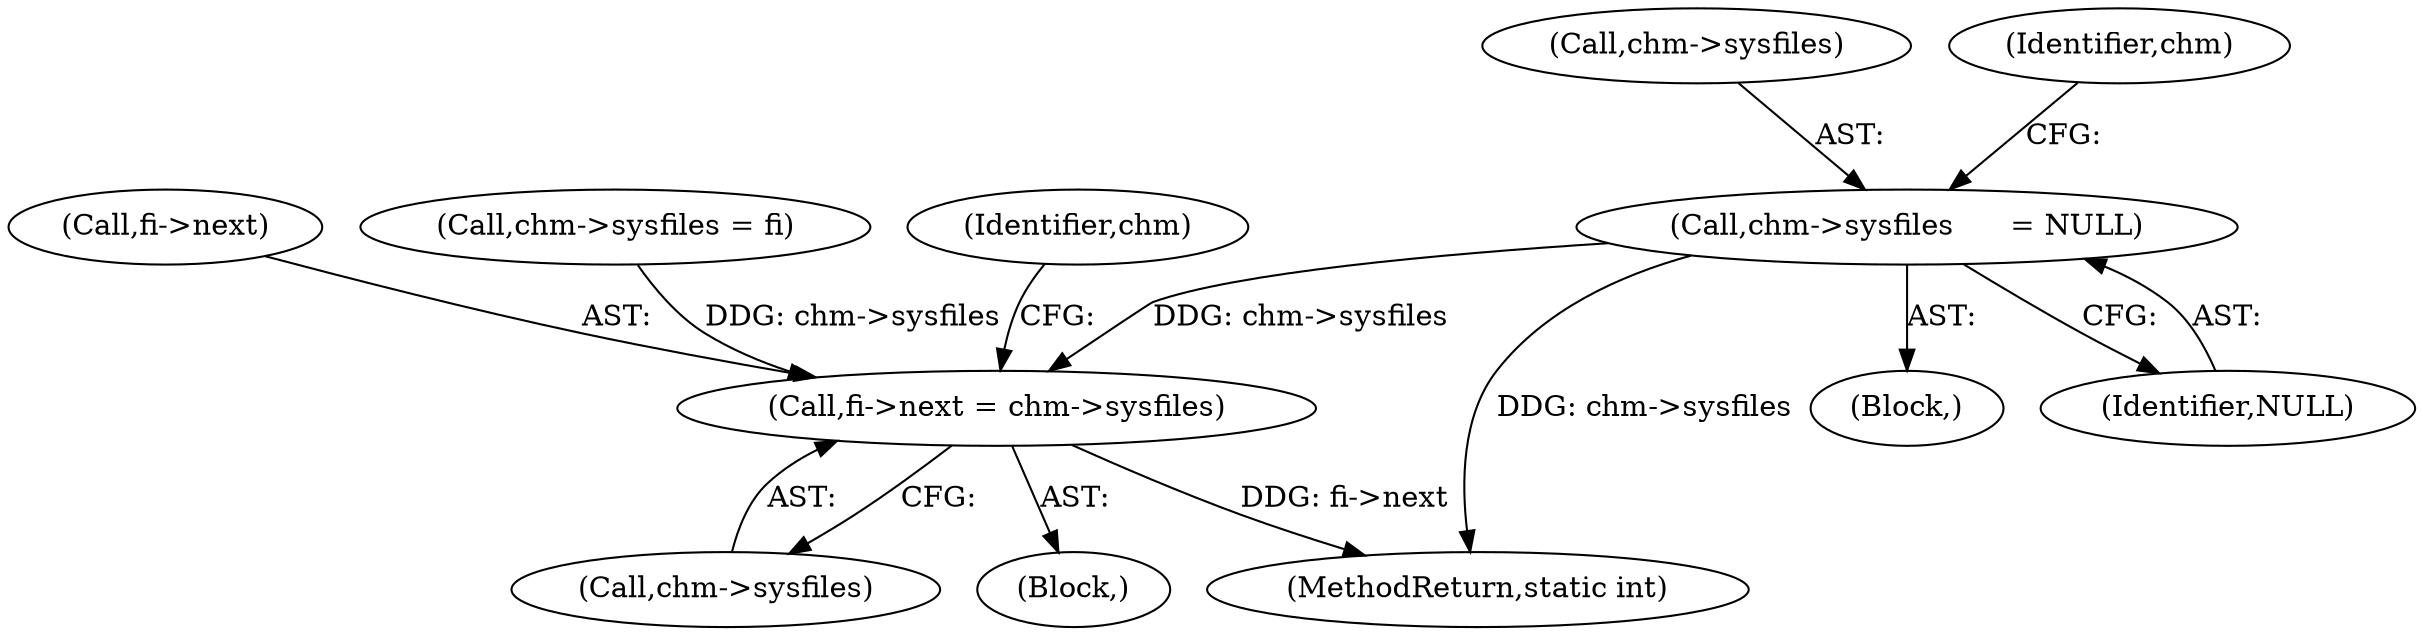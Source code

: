 digraph "0_libmspack_72e70a921f0f07fee748aec2274b30784e1d312a@pointer" {
"1000157" [label="(Call,chm->sysfiles      = NULL)"];
"1001024" [label="(Call,fi->next = chm->sysfiles)"];
"1000161" [label="(Identifier,NULL)"];
"1001024" [label="(Call,fi->next = chm->sysfiles)"];
"1001028" [label="(Call,chm->sysfiles)"];
"1001025" [label="(Call,fi->next)"];
"1001071" [label="(MethodReturn,static int)"];
"1001031" [label="(Call,chm->sysfiles = fi)"];
"1000157" [label="(Call,chm->sysfiles      = NULL)"];
"1001033" [label="(Identifier,chm)"];
"1000922" [label="(Block,)"];
"1000158" [label="(Call,chm->sysfiles)"];
"1000164" [label="(Identifier,chm)"];
"1000130" [label="(Block,)"];
"1000157" -> "1000130"  [label="AST: "];
"1000157" -> "1000161"  [label="CFG: "];
"1000158" -> "1000157"  [label="AST: "];
"1000161" -> "1000157"  [label="AST: "];
"1000164" -> "1000157"  [label="CFG: "];
"1000157" -> "1001071"  [label="DDG: chm->sysfiles"];
"1000157" -> "1001024"  [label="DDG: chm->sysfiles"];
"1001024" -> "1000922"  [label="AST: "];
"1001024" -> "1001028"  [label="CFG: "];
"1001025" -> "1001024"  [label="AST: "];
"1001028" -> "1001024"  [label="AST: "];
"1001033" -> "1001024"  [label="CFG: "];
"1001024" -> "1001071"  [label="DDG: fi->next"];
"1001031" -> "1001024"  [label="DDG: chm->sysfiles"];
}
